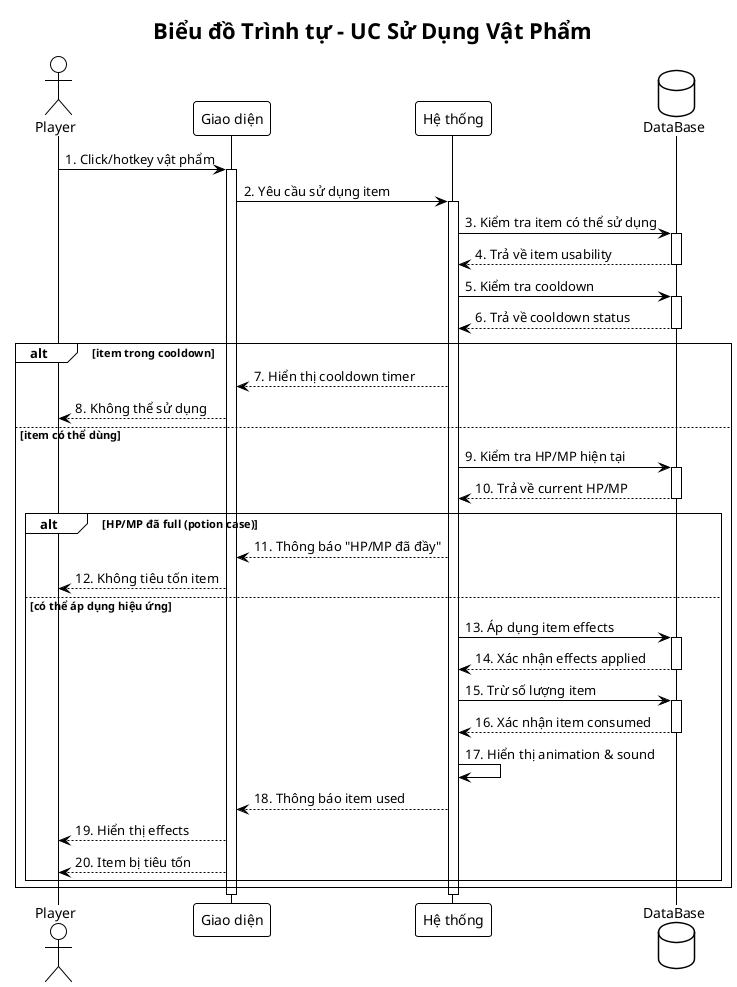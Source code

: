 @startuml Sequence_UC3_Su_Dung_Vat_Pham
!theme plain

title Biểu đồ Trình tự - UC Sử Dụng Vật Phẩm

actor Player
participant "Giao diện" as UI
participant "Hệ thống" as System
database "DataBase" as DB

Player -> UI: 1. Click/hotkey vật phẩm
activate UI
UI -> System: 2. Yêu cầu sử dụng item
activate System

System -> DB: 3. Kiểm tra item có thể sử dụng
activate DB
DB --> System: 4. Trả về item usability
deactivate DB

System -> DB: 5. Kiểm tra cooldown
activate DB
DB --> System: 6. Trả về cooldown status
deactivate DB

alt item trong cooldown
    System --> UI: 7. Hiển thị cooldown timer
    UI --> Player: 8. Không thể sử dụng
    
else item có thể dùng
    System -> DB: 9. Kiểm tra HP/MP hiện tại
    activate DB
    DB --> System: 10. Trả về current HP/MP
    deactivate DB
    
    alt HP/MP đã full (potion case)
        System --> UI: 11. Thông báo "HP/MP đã đầy"
        UI --> Player: 12. Không tiêu tốn item
        
    else có thể áp dụng hiệu ứng
        System -> DB: 13. Áp dụng item effects
        activate DB
        DB --> System: 14. Xác nhận effects applied
        deactivate DB
        
        System -> DB: 15. Trừ số lượng item
        activate DB
        DB --> System: 16. Xác nhận item consumed
        deactivate DB
        
        System -> System: 17. Hiển thị animation & sound
        
        System --> UI: 18. Thông báo item used
        UI --> Player: 19. Hiển thị effects
        UI --> Player: 20. Item bị tiêu tốn
    end
end

deactivate System
deactivate UI

@enduml


